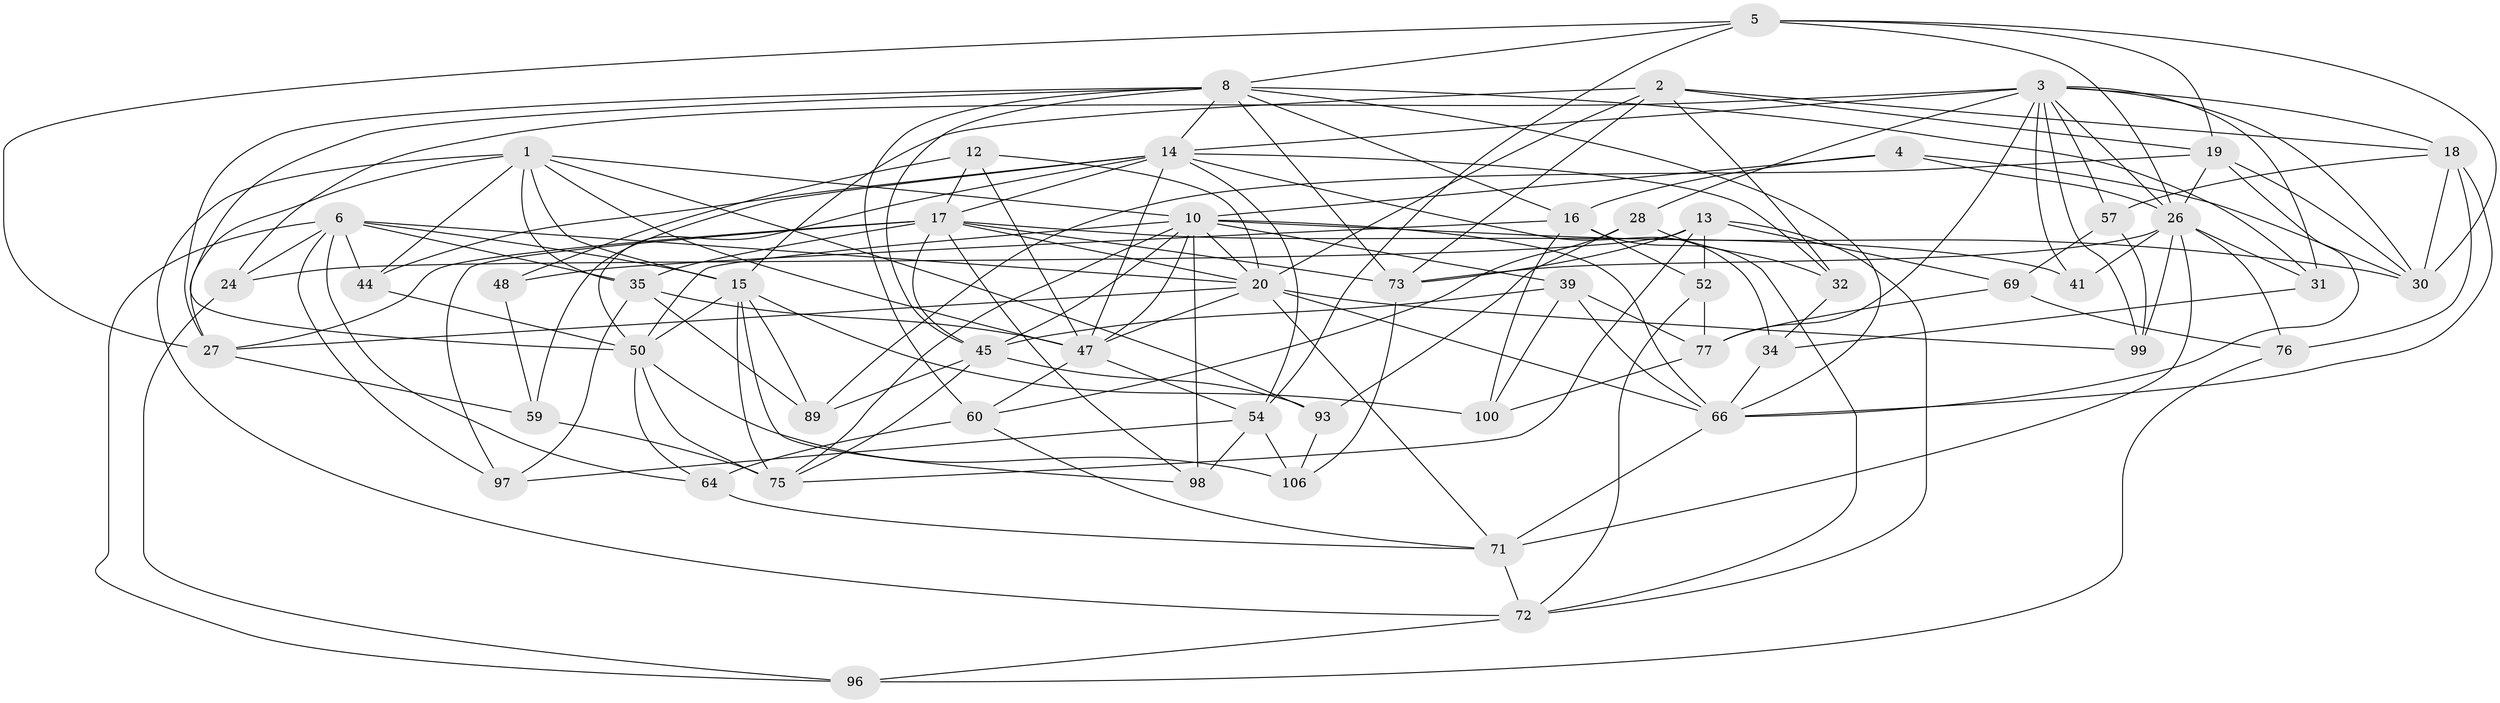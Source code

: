 // original degree distribution, {4: 1.0}
// Generated by graph-tools (version 1.1) at 2025/16/03/09/25 04:16:22]
// undirected, 55 vertices, 160 edges
graph export_dot {
graph [start="1"]
  node [color=gray90,style=filled];
  1 [super="+11+9"];
  2 [super="+29"];
  3 [super="+108+7+42"];
  4;
  5 [super="+55"];
  6 [super="+33+84"];
  8 [super="+21+37"];
  10 [super="+49+90+51"];
  12;
  13 [super="+79"];
  14 [super="+56+36"];
  15 [super="+23"];
  16 [super="+67+74"];
  17 [super="+22"];
  18 [super="+83"];
  19 [super="+40"];
  20 [super="+46"];
  24;
  26 [super="+70+104"];
  27 [super="+43"];
  28;
  30 [super="+38"];
  31;
  32;
  34;
  35 [super="+65"];
  39 [super="+81"];
  41;
  44;
  45 [super="+78+88"];
  47 [super="+53"];
  48;
  50 [super="+61+102"];
  52;
  54 [super="+62"];
  57;
  59;
  60 [super="+85"];
  64;
  66 [super="+82+91"];
  69;
  71 [super="+95"];
  72 [super="+92"];
  73 [super="+105"];
  75 [super="+86"];
  76;
  77 [super="+80"];
  89;
  93;
  96;
  97;
  98;
  99;
  100;
  106;
  1 -- 44;
  1 -- 27;
  1 -- 35;
  1 -- 93;
  1 -- 15;
  1 -- 72;
  1 -- 10;
  1 -- 47;
  2 -- 20;
  2 -- 19;
  2 -- 73;
  2 -- 32;
  2 -- 15;
  2 -- 18;
  3 -- 41 [weight=2];
  3 -- 99;
  3 -- 24;
  3 -- 57;
  3 -- 30;
  3 -- 14;
  3 -- 26;
  3 -- 18;
  3 -- 28;
  3 -- 77;
  3 -- 31;
  4 -- 30;
  4 -- 10;
  4 -- 26;
  4 -- 16;
  5 -- 30;
  5 -- 27;
  5 -- 54;
  5 -- 8;
  5 -- 26;
  5 -- 19;
  6 -- 64;
  6 -- 44;
  6 -- 35;
  6 -- 15;
  6 -- 24;
  6 -- 97;
  6 -- 96;
  6 -- 20;
  8 -- 73;
  8 -- 60 [weight=2];
  8 -- 31;
  8 -- 66;
  8 -- 16 [weight=2];
  8 -- 50;
  8 -- 27;
  8 -- 45;
  8 -- 14;
  10 -- 20;
  10 -- 50;
  10 -- 98;
  10 -- 45 [weight=2];
  10 -- 30;
  10 -- 39;
  10 -- 47;
  10 -- 75;
  10 -- 66;
  12 -- 48;
  12 -- 47;
  12 -- 17;
  12 -- 20;
  13 -- 52;
  13 -- 73;
  13 -- 24;
  13 -- 69;
  13 -- 75;
  13 -- 72;
  14 -- 59;
  14 -- 34;
  14 -- 50;
  14 -- 44;
  14 -- 32;
  14 -- 17;
  14 -- 54;
  14 -- 47;
  15 -- 100;
  15 -- 50;
  15 -- 98;
  15 -- 89;
  15 -- 75;
  16 -- 52;
  16 -- 48 [weight=2];
  16 -- 100;
  16 -- 72;
  17 -- 98;
  17 -- 27;
  17 -- 97;
  17 -- 35;
  17 -- 73;
  17 -- 41;
  17 -- 45;
  17 -- 20;
  18 -- 76;
  18 -- 30;
  18 -- 57;
  18 -- 66;
  19 -- 30;
  19 -- 89;
  19 -- 66;
  19 -- 26;
  20 -- 71;
  20 -- 66;
  20 -- 99;
  20 -- 27;
  20 -- 47;
  24 -- 96;
  26 -- 99;
  26 -- 73;
  26 -- 76;
  26 -- 71;
  26 -- 41;
  26 -- 31;
  27 -- 59;
  28 -- 93;
  28 -- 32;
  28 -- 60;
  31 -- 34;
  32 -- 34;
  34 -- 66;
  35 -- 97;
  35 -- 47;
  35 -- 89;
  39 -- 77 [weight=2];
  39 -- 66;
  39 -- 45;
  39 -- 100;
  44 -- 50;
  45 -- 89;
  45 -- 93;
  45 -- 75;
  47 -- 60;
  47 -- 54;
  48 -- 59;
  50 -- 75;
  50 -- 64;
  50 -- 106;
  52 -- 72;
  52 -- 77;
  54 -- 106;
  54 -- 98;
  54 -- 97;
  57 -- 99;
  57 -- 69;
  59 -- 75;
  60 -- 71;
  60 -- 64;
  64 -- 71;
  66 -- 71;
  69 -- 76;
  69 -- 77;
  71 -- 72;
  72 -- 96;
  73 -- 106;
  76 -- 96;
  77 -- 100;
  93 -- 106;
}
